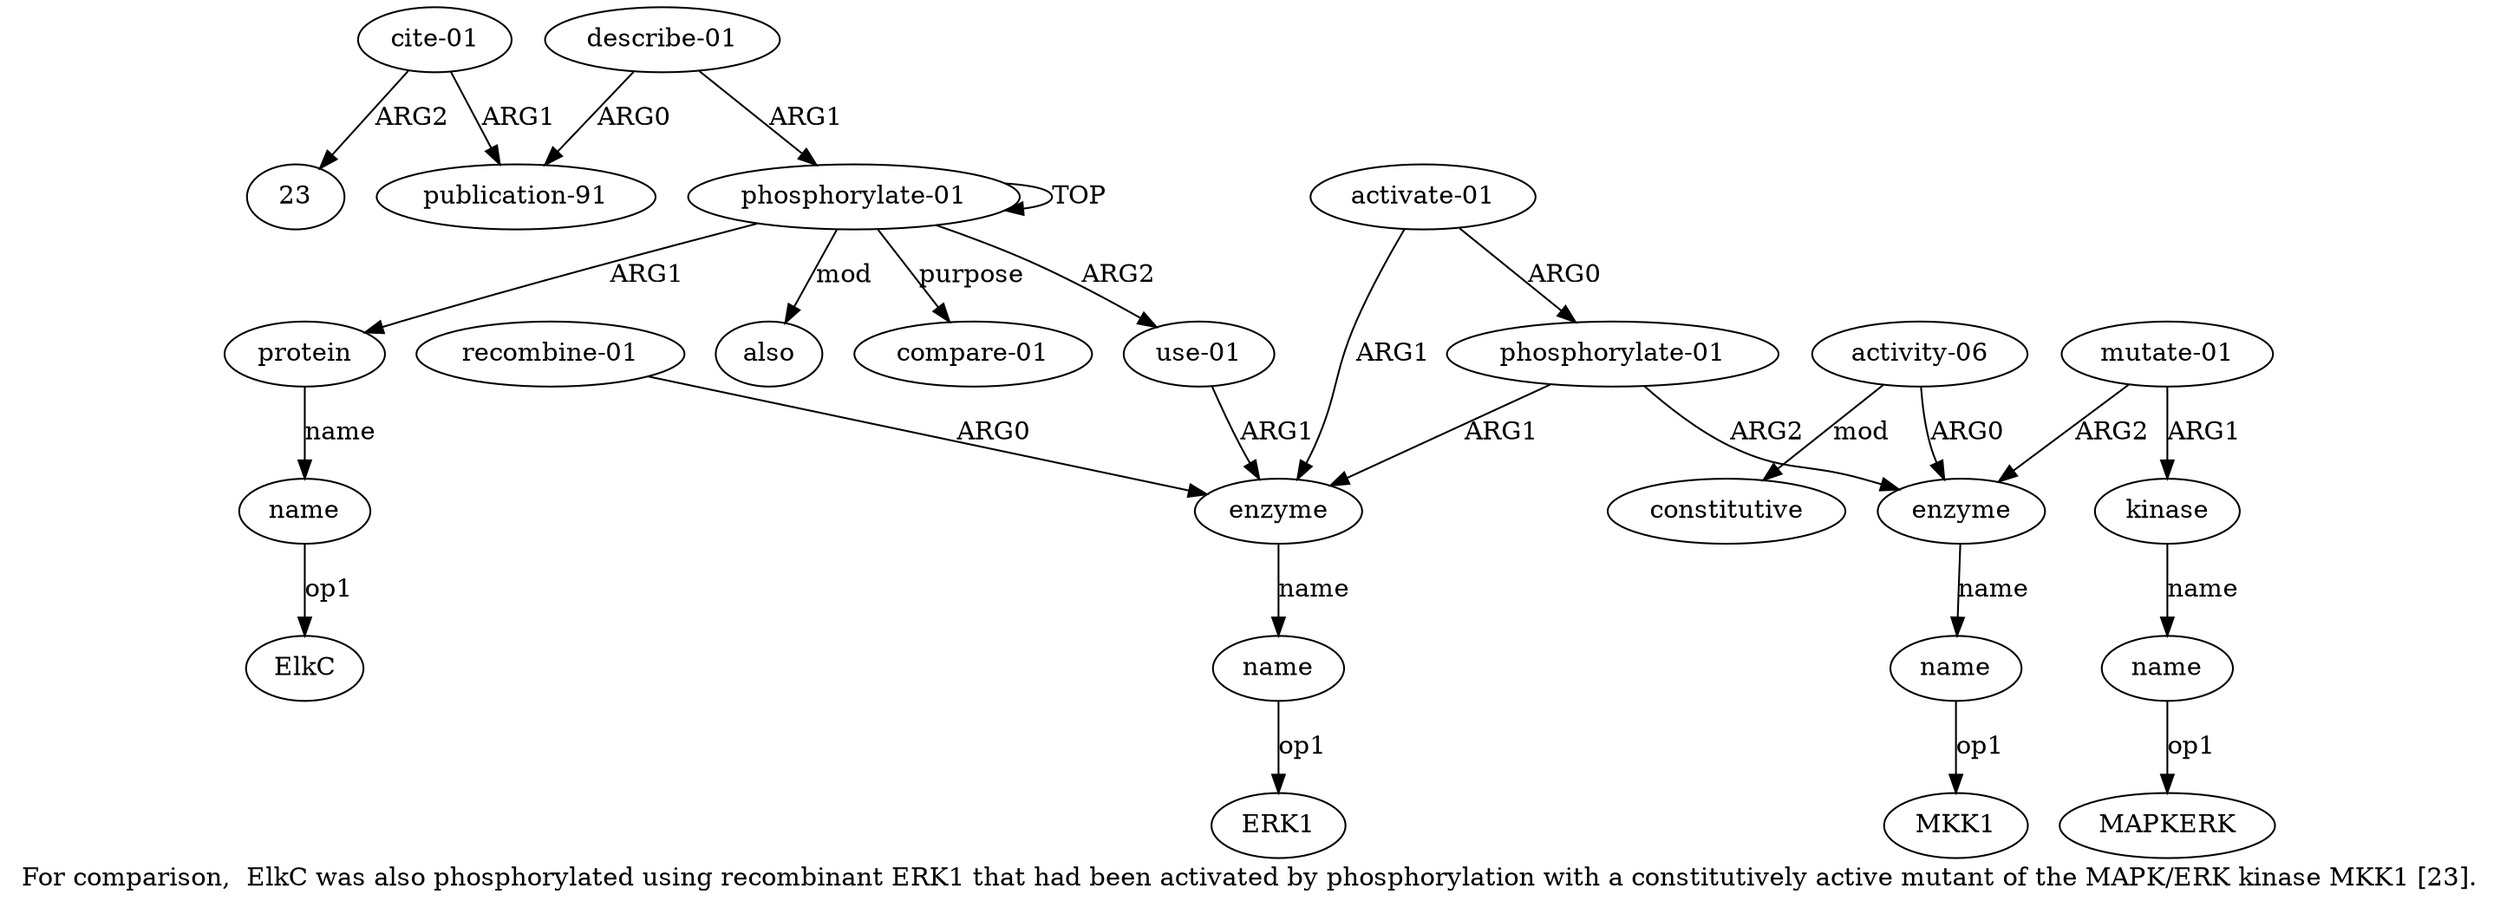 digraph  {
	graph [label="For comparison,  ElkC was also phosphorylated using recombinant ERK1 that had been activated by phosphorylation with a constitutively \
active mutant of the MAPK/ERK kinase MKK1 [23]."];
	node [label="\N"];
	a20	 [color=black,
		gold_ind=20,
		gold_label="cite-01",
		label="cite-01",
		test_ind=20,
		test_label="cite-01"];
	"a20 23"	 [color=black,
		gold_ind=-1,
		gold_label=23,
		label=23,
		test_ind=-1,
		test_label=23];
	a20 -> "a20 23" [key=0,
	color=black,
	gold_label=ARG2,
	label=ARG2,
	test_label=ARG2];
a19 [color=black,
	gold_ind=19,
	gold_label="publication-91",
	label="publication-91",
	test_ind=19,
	test_label="publication-91"];
a20 -> a19 [key=0,
color=black,
gold_label=ARG1,
label=ARG1,
test_label=ARG1];
"a13 MAPKERK" [color=black,
gold_ind=-1,
gold_label=MAPKERK,
label=MAPKERK,
test_ind=-1,
test_label=MAPKERK];
"a5 ERK1" [color=black,
gold_ind=-1,
gold_label=ERK1,
label=ERK1,
test_ind=-1,
test_label=ERK1];
"a2 ElkC" [color=black,
gold_ind=-1,
gold_label=ElkC,
label=ElkC,
test_ind=-1,
test_label=ElkC];
"a10 MKK1" [color=black,
gold_ind=-1,
gold_label=MKK1,
label=MKK1,
test_ind=-1,
test_label=MKK1];
a15 [color=black,
gold_ind=15,
gold_label=constitutive,
label=constitutive,
test_ind=15,
test_label=constitutive];
a14 [color=black,
gold_ind=14,
gold_label="activity-06",
label="activity-06",
test_ind=14,
test_label="activity-06"];
a14 -> a15 [key=0,
color=black,
gold_label=mod,
label=mod,
test_label=mod];
a9 [color=black,
gold_ind=9,
gold_label=enzyme,
label=enzyme,
test_ind=9,
test_label=enzyme];
a14 -> a9 [key=0,
color=black,
gold_label=ARG0,
label=ARG0,
test_label=ARG0];
a17 [color=black,
gold_ind=17,
gold_label=also,
label=also,
test_ind=17,
test_label=also];
a16 [color=black,
gold_ind=16,
gold_label="compare-01",
label="compare-01",
test_ind=16,
test_label="compare-01"];
a11 [color=black,
gold_ind=11,
gold_label="mutate-01",
label="mutate-01",
test_ind=11,
test_label="mutate-01"];
a12 [color=black,
gold_ind=12,
gold_label=kinase,
label=kinase,
test_ind=12,
test_label=kinase];
a11 -> a12 [key=0,
color=black,
gold_label=ARG1,
label=ARG1,
test_label=ARG1];
a11 -> a9 [key=0,
color=black,
gold_label=ARG2,
label=ARG2,
test_label=ARG2];
a10 [color=black,
gold_ind=10,
gold_label=name,
label=name,
test_ind=10,
test_label=name];
a10 -> "a10 MKK1" [key=0,
color=black,
gold_label=op1,
label=op1,
test_label=op1];
a13 [color=black,
gold_ind=13,
gold_label=name,
label=name,
test_ind=13,
test_label=name];
a13 -> "a13 MAPKERK" [key=0,
color=black,
gold_label=op1,
label=op1,
test_label=op1];
a12 -> a13 [key=0,
color=black,
gold_label=name,
label=name,
test_label=name];
a18 [color=black,
gold_ind=18,
gold_label="describe-01",
label="describe-01",
test_ind=18,
test_label="describe-01"];
a18 -> a19 [key=0,
color=black,
gold_label=ARG0,
label=ARG0,
test_label=ARG0];
a0 [color=black,
gold_ind=0,
gold_label="phosphorylate-01",
label="phosphorylate-01",
test_ind=0,
test_label="phosphorylate-01"];
a18 -> a0 [key=0,
color=black,
gold_label=ARG1,
label=ARG1,
test_label=ARG1];
a1 [color=black,
gold_ind=1,
gold_label=protein,
label=protein,
test_ind=1,
test_label=protein];
a2 [color=black,
gold_ind=2,
gold_label=name,
label=name,
test_ind=2,
test_label=name];
a1 -> a2 [key=0,
color=black,
gold_label=name,
label=name,
test_label=name];
a0 -> a17 [key=0,
color=black,
gold_label=mod,
label=mod,
test_label=mod];
a0 -> a16 [key=0,
color=black,
gold_label=purpose,
label=purpose,
test_label=purpose];
a0 -> a1 [key=0,
color=black,
gold_label=ARG1,
label=ARG1,
test_label=ARG1];
a0 -> a0 [key=0,
color=black,
gold_label=TOP,
label=TOP,
test_label=TOP];
a3 [color=black,
gold_ind=3,
gold_label="use-01",
label="use-01",
test_ind=3,
test_label="use-01"];
a0 -> a3 [key=0,
color=black,
gold_label=ARG2,
label=ARG2,
test_label=ARG2];
a4 [color=black,
gold_ind=4,
gold_label=enzyme,
label=enzyme,
test_ind=4,
test_label=enzyme];
a3 -> a4 [key=0,
color=black,
gold_label=ARG1,
label=ARG1,
test_label=ARG1];
a2 -> "a2 ElkC" [key=0,
color=black,
gold_label=op1,
label=op1,
test_label=op1];
a5 [color=black,
gold_ind=5,
gold_label=name,
label=name,
test_ind=5,
test_label=name];
a5 -> "a5 ERK1" [key=0,
color=black,
gold_label=op1,
label=op1,
test_label=op1];
a4 -> a5 [key=0,
color=black,
gold_label=name,
label=name,
test_label=name];
a7 [color=black,
gold_ind=7,
gold_label="activate-01",
label="activate-01",
test_ind=7,
test_label="activate-01"];
a7 -> a4 [key=0,
color=black,
gold_label=ARG1,
label=ARG1,
test_label=ARG1];
a8 [color=black,
gold_ind=8,
gold_label="phosphorylate-01",
label="phosphorylate-01",
test_ind=8,
test_label="phosphorylate-01"];
a7 -> a8 [key=0,
color=black,
gold_label=ARG0,
label=ARG0,
test_label=ARG0];
a6 [color=black,
gold_ind=6,
gold_label="recombine-01",
label="recombine-01",
test_ind=6,
test_label="recombine-01"];
a6 -> a4 [key=0,
color=black,
gold_label=ARG0,
label=ARG0,
test_label=ARG0];
a9 -> a10 [key=0,
color=black,
gold_label=name,
label=name,
test_label=name];
a8 -> a4 [key=0,
color=black,
gold_label=ARG1,
label=ARG1,
test_label=ARG1];
a8 -> a9 [key=0,
color=black,
gold_label=ARG2,
label=ARG2,
test_label=ARG2];
}

